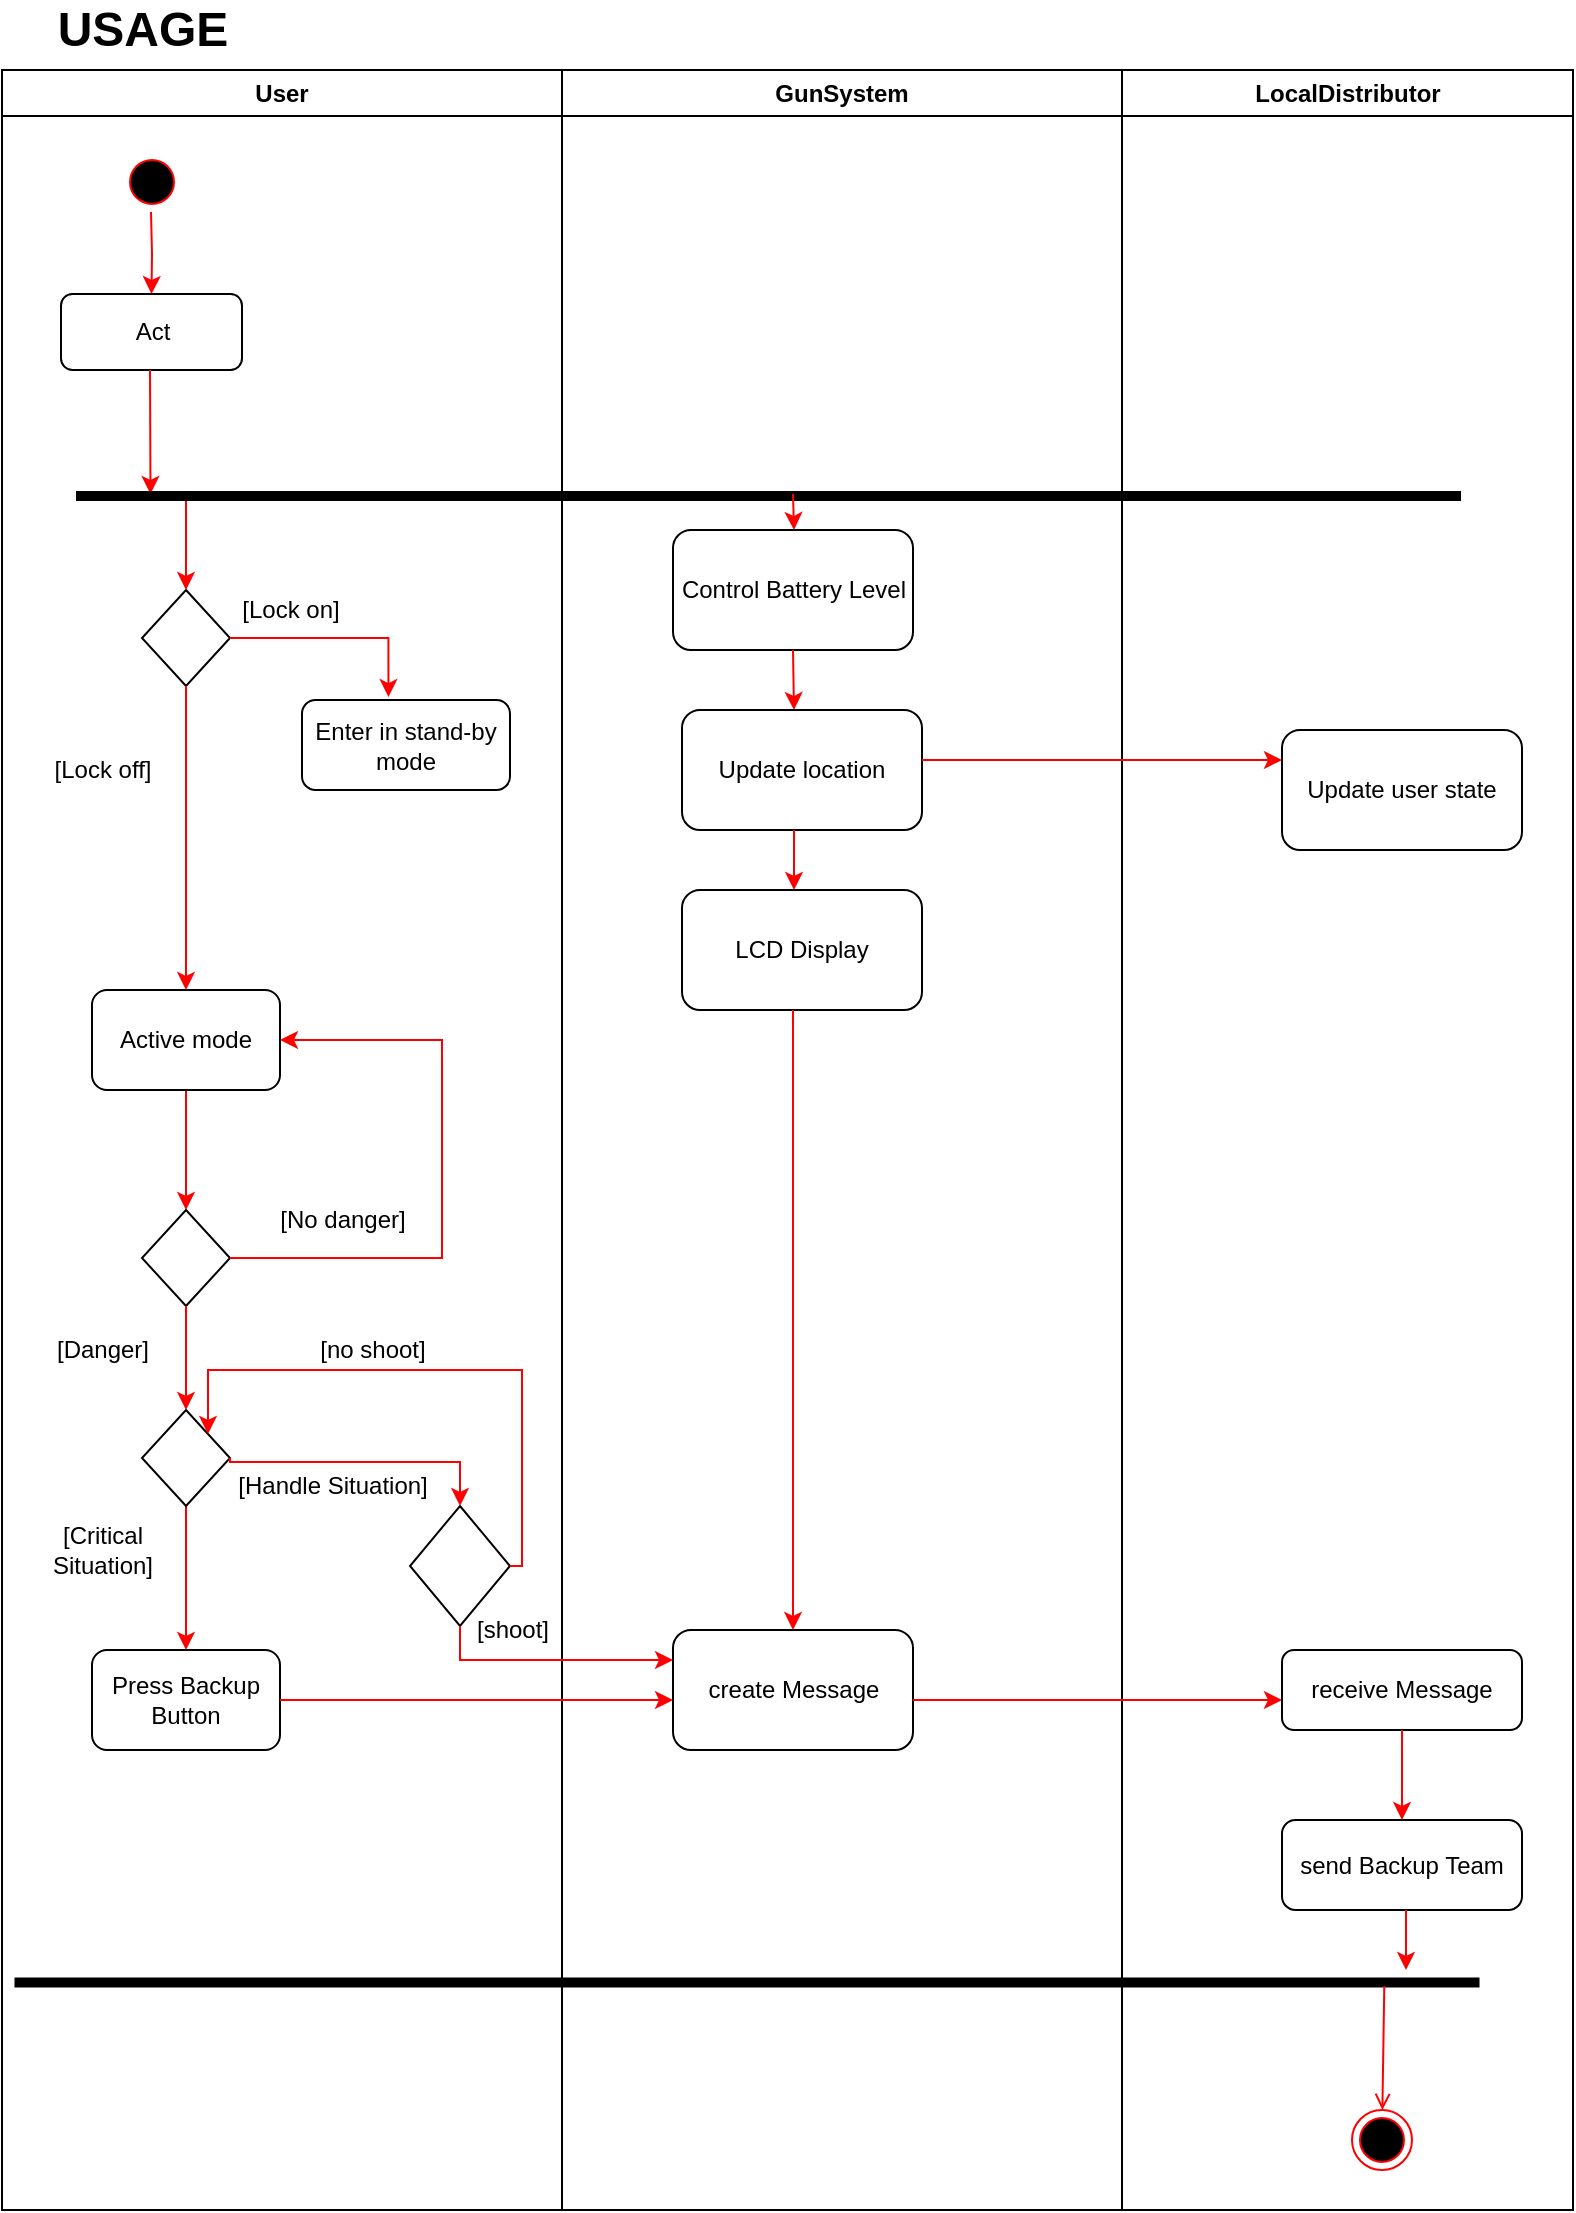 <mxfile version="13.10.9" type="github">
  <diagram name="Page-1" id="e7e014a7-5840-1c2e-5031-d8a46d1fe8dd">
    <mxGraphModel dx="868" dy="395" grid="1" gridSize="10" guides="1" tooltips="1" connect="1" arrows="1" fold="1" page="1" pageScale="1" pageWidth="827" pageHeight="1169" background="#ffffff" math="0" shadow="0">
      <root>
        <mxCell id="0" />
        <mxCell id="1" parent="0" />
        <mxCell id="2" value="User" style="swimlane;whiteSpace=wrap" parent="1" vertex="1">
          <mxGeometry x="20" y="40" width="280" height="1070" as="geometry" />
        </mxCell>
        <mxCell id="XWMNKZMhFV5grl7TRYzP-42" style="edgeStyle=orthogonalEdgeStyle;rounded=0;orthogonalLoop=1;jettySize=auto;html=1;strokeColor=#FF0000;" parent="2" target="XWMNKZMhFV5grl7TRYzP-41" edge="1">
          <mxGeometry relative="1" as="geometry">
            <mxPoint x="74.5" y="71" as="sourcePoint" />
          </mxGeometry>
        </mxCell>
        <mxCell id="5" value="" style="ellipse;shape=startState;fillColor=#000000;strokeColor=#ff0000;" parent="2" vertex="1">
          <mxGeometry x="60" y="41" width="30" height="30" as="geometry" />
        </mxCell>
        <mxCell id="XWMNKZMhFV5grl7TRYzP-41" value="Act" style="rounded=1;whiteSpace=wrap;html=1;" parent="2" vertex="1">
          <mxGeometry x="29.5" y="112" width="90.5" height="38" as="geometry" />
        </mxCell>
        <mxCell id="XWMNKZMhFV5grl7TRYzP-44" value="" style="endArrow=classic;html=1;strokeColor=#FF0000;" parent="2" edge="1">
          <mxGeometry width="50" height="50" relative="1" as="geometry">
            <mxPoint x="74" y="150" as="sourcePoint" />
            <mxPoint x="74.25" y="212" as="targetPoint" />
          </mxGeometry>
        </mxCell>
        <mxCell id="XWMNKZMhFV5grl7TRYzP-46" value="" style="html=1;points=[];perimeter=orthogonalPerimeter;fillColor=#000000;strokeColor=none;rotation=90;" parent="2" vertex="1">
          <mxGeometry x="380.75" y="-133.25" width="5" height="692.5" as="geometry" />
        </mxCell>
        <mxCell id="XWMNKZMhFV5grl7TRYzP-57" value="" style="rhombus;whiteSpace=wrap;html=1;" parent="2" vertex="1">
          <mxGeometry x="70" y="260" width="44" height="48" as="geometry" />
        </mxCell>
        <mxCell id="XWMNKZMhFV5grl7TRYzP-60" value="" style="endArrow=classic;html=1;strokeColor=#FF0000;entryX=0.5;entryY=0;entryDx=0;entryDy=0;" parent="2" source="XWMNKZMhFV5grl7TRYzP-46" target="XWMNKZMhFV5grl7TRYzP-57" edge="1">
          <mxGeometry width="50" height="50" relative="1" as="geometry">
            <mxPoint x="190" y="290" as="sourcePoint" />
            <mxPoint x="190" y="340" as="targetPoint" />
          </mxGeometry>
        </mxCell>
        <mxCell id="XWMNKZMhFV5grl7TRYzP-62" value="&lt;div&gt;Enter in stand-by&lt;/div&gt;&lt;div&gt;mode&lt;br&gt;&lt;/div&gt;" style="rounded=1;whiteSpace=wrap;html=1;" parent="2" vertex="1">
          <mxGeometry x="150" y="315" width="104" height="45" as="geometry" />
        </mxCell>
        <mxCell id="XWMNKZMhFV5grl7TRYzP-61" style="edgeStyle=orthogonalEdgeStyle;rounded=0;orthogonalLoop=1;jettySize=auto;html=1;strokeColor=#FF0000;entryX=0.608;entryY=-0.033;entryDx=0;entryDy=0;entryPerimeter=0;" parent="2" source="XWMNKZMhFV5grl7TRYzP-57" edge="1">
          <mxGeometry relative="1" as="geometry">
            <mxPoint x="193.232" y="313.515" as="targetPoint" />
            <Array as="points">
              <mxPoint x="193" y="284" />
            </Array>
          </mxGeometry>
        </mxCell>
        <mxCell id="XWMNKZMhFV5grl7TRYzP-63" value="[Lock on]" style="text;html=1;align=center;verticalAlign=middle;resizable=0;points=[];autosize=1;" parent="2" vertex="1">
          <mxGeometry x="114" y="260" width="60" height="20" as="geometry" />
        </mxCell>
        <mxCell id="XWMNKZMhFV5grl7TRYzP-64" value="[Lock off]" style="text;html=1;align=center;verticalAlign=middle;resizable=0;points=[];autosize=1;" parent="2" vertex="1">
          <mxGeometry x="20" y="340" width="60" height="20" as="geometry" />
        </mxCell>
        <mxCell id="XWMNKZMhFV5grl7TRYzP-67" style="edgeStyle=orthogonalEdgeStyle;rounded=0;orthogonalLoop=1;jettySize=auto;html=1;entryX=0.5;entryY=0;entryDx=0;entryDy=0;strokeColor=#FF0000;" parent="2" source="XWMNKZMhFV5grl7TRYzP-65" target="XWMNKZMhFV5grl7TRYzP-66" edge="1">
          <mxGeometry relative="1" as="geometry" />
        </mxCell>
        <mxCell id="XWMNKZMhFV5grl7TRYzP-65" value="Active mode" style="rounded=1;whiteSpace=wrap;html=1;" parent="2" vertex="1">
          <mxGeometry x="45" y="460" width="94" height="50" as="geometry" />
        </mxCell>
        <mxCell id="XWMNKZMhFV5grl7TRYzP-59" style="edgeStyle=orthogonalEdgeStyle;rounded=0;orthogonalLoop=1;jettySize=auto;html=1;exitX=0.5;exitY=1;exitDx=0;exitDy=0;strokeColor=#FF0000;entryX=0.5;entryY=0;entryDx=0;entryDy=0;" parent="2" source="XWMNKZMhFV5grl7TRYzP-57" target="XWMNKZMhFV5grl7TRYzP-65" edge="1">
          <mxGeometry relative="1" as="geometry">
            <mxPoint x="92" y="410" as="targetPoint" />
          </mxGeometry>
        </mxCell>
        <mxCell id="XWMNKZMhFV5grl7TRYzP-66" value="" style="rhombus;whiteSpace=wrap;html=1;" parent="2" vertex="1">
          <mxGeometry x="70" y="570" width="44" height="48" as="geometry" />
        </mxCell>
        <mxCell id="XWMNKZMhFV5grl7TRYzP-72" value="&lt;div&gt;[Danger]&lt;br&gt;&lt;/div&gt;" style="text;html=1;align=center;verticalAlign=middle;resizable=0;points=[];autosize=1;" parent="2" vertex="1">
          <mxGeometry x="20" y="630" width="60" height="20" as="geometry" />
        </mxCell>
        <mxCell id="XWMNKZMhFV5grl7TRYzP-68" style="edgeStyle=orthogonalEdgeStyle;rounded=0;orthogonalLoop=1;jettySize=auto;html=1;strokeColor=#FF0000;entryX=1;entryY=0.5;entryDx=0;entryDy=0;" parent="2" source="XWMNKZMhFV5grl7TRYzP-66" target="XWMNKZMhFV5grl7TRYzP-65" edge="1">
          <mxGeometry relative="1" as="geometry">
            <mxPoint x="210" y="480" as="targetPoint" />
            <Array as="points">
              <mxPoint x="220" y="594" />
              <mxPoint x="220" y="485" />
            </Array>
          </mxGeometry>
        </mxCell>
        <mxCell id="XWMNKZMhFV5grl7TRYzP-73" value="&lt;div&gt;[No danger]&lt;br&gt;&lt;/div&gt;" style="text;html=1;align=center;verticalAlign=middle;resizable=0;points=[];autosize=1;" parent="2" vertex="1">
          <mxGeometry x="130" y="565" width="80" height="20" as="geometry" />
        </mxCell>
        <mxCell id="XWMNKZMhFV5grl7TRYzP-74" value="Press Backup Button" style="rounded=1;whiteSpace=wrap;html=1;" parent="2" vertex="1">
          <mxGeometry x="45" y="790" width="94" height="50" as="geometry" />
        </mxCell>
        <mxCell id="XWMNKZMhFV5grl7TRYzP-84" style="edgeStyle=orthogonalEdgeStyle;rounded=0;orthogonalLoop=1;jettySize=auto;html=1;entryX=0.5;entryY=0;entryDx=0;entryDy=0;strokeColor=#FF0000;" parent="2" source="XWMNKZMhFV5grl7TRYzP-83" target="XWMNKZMhFV5grl7TRYzP-74" edge="1">
          <mxGeometry relative="1" as="geometry" />
        </mxCell>
        <mxCell id="XWMNKZMhFV5grl7TRYzP-83" value="" style="rhombus;whiteSpace=wrap;html=1;" parent="2" vertex="1">
          <mxGeometry x="70" y="670" width="44" height="48" as="geometry" />
        </mxCell>
        <mxCell id="XWMNKZMhFV5grl7TRYzP-85" value="&lt;div&gt;[Critical &lt;br&gt;&lt;/div&gt;&lt;div&gt;Situation]&lt;br&gt;&lt;/div&gt;" style="text;html=1;align=center;verticalAlign=middle;resizable=0;points=[];autosize=1;" parent="2" vertex="1">
          <mxGeometry x="15" y="725" width="70" height="30" as="geometry" />
        </mxCell>
        <mxCell id="XWMNKZMhFV5grl7TRYzP-90" value="[Handle Situation]" style="text;html=1;align=center;verticalAlign=middle;resizable=0;points=[];autosize=1;" parent="2" vertex="1">
          <mxGeometry x="110" y="698" width="110" height="20" as="geometry" />
        </mxCell>
        <mxCell id="XWMNKZMhFV5grl7TRYzP-91" value="" style="rhombus;whiteSpace=wrap;html=1;" parent="2" vertex="1">
          <mxGeometry x="204" y="718" width="50" height="60" as="geometry" />
        </mxCell>
        <mxCell id="XWMNKZMhFV5grl7TRYzP-93" style="edgeStyle=orthogonalEdgeStyle;rounded=0;orthogonalLoop=1;jettySize=auto;html=1;strokeColor=#FF0000;entryX=0.5;entryY=0;entryDx=0;entryDy=0;exitX=1;exitY=0.5;exitDx=0;exitDy=0;" parent="2" source="XWMNKZMhFV5grl7TRYzP-83" target="XWMNKZMhFV5grl7TRYzP-91" edge="1">
          <mxGeometry relative="1" as="geometry">
            <mxPoint x="210.002" y="725.005" as="targetPoint" />
            <mxPoint x="130.77" y="695.49" as="sourcePoint" />
            <Array as="points">
              <mxPoint x="114" y="696" />
              <mxPoint x="229" y="696" />
            </Array>
          </mxGeometry>
        </mxCell>
        <mxCell id="XWMNKZMhFV5grl7TRYzP-95" value="[shoot]" style="text;html=1;align=center;verticalAlign=middle;resizable=0;points=[];autosize=1;" parent="2" vertex="1">
          <mxGeometry x="230" y="770" width="50" height="20" as="geometry" />
        </mxCell>
        <mxCell id="XWMNKZMhFV5grl7TRYzP-96" style="edgeStyle=orthogonalEdgeStyle;rounded=0;orthogonalLoop=1;jettySize=auto;html=1;strokeColor=#FF0000;entryX=1;entryY=0;entryDx=0;entryDy=0;" parent="2" source="XWMNKZMhFV5grl7TRYzP-91" target="XWMNKZMhFV5grl7TRYzP-83" edge="1">
          <mxGeometry relative="1" as="geometry">
            <mxPoint x="260" y="650" as="targetPoint" />
            <Array as="points">
              <mxPoint x="260" y="748" />
              <mxPoint x="260" y="650" />
              <mxPoint x="103" y="650" />
            </Array>
          </mxGeometry>
        </mxCell>
        <mxCell id="XWMNKZMhFV5grl7TRYzP-97" value="[no shoot]" style="text;html=1;align=center;verticalAlign=middle;resizable=0;points=[];autosize=1;" parent="2" vertex="1">
          <mxGeometry x="150" y="630" width="70" height="20" as="geometry" />
        </mxCell>
        <mxCell id="3" value="GunSystem" style="swimlane;whiteSpace=wrap" parent="1" vertex="1">
          <mxGeometry x="300" y="40" width="280" height="1070" as="geometry" />
        </mxCell>
        <mxCell id="XWMNKZMhFV5grl7TRYzP-43" value="Control Battery Level" style="rounded=1;whiteSpace=wrap;html=1;" parent="3" vertex="1">
          <mxGeometry x="55.5" y="230" width="120" height="60" as="geometry" />
        </mxCell>
        <mxCell id="XWMNKZMhFV5grl7TRYzP-48" value="" style="endArrow=classic;html=1;strokeColor=#FF0000;" parent="3" edge="1">
          <mxGeometry width="50" height="50" relative="1" as="geometry">
            <mxPoint x="115.5" y="212" as="sourcePoint" />
            <mxPoint x="116" y="230" as="targetPoint" />
          </mxGeometry>
        </mxCell>
        <mxCell id="XWMNKZMhFV5grl7TRYzP-49" value="" style="endArrow=classic;html=1;strokeColor=#FF0000;exitX=0.5;exitY=1;exitDx=0;exitDy=0;" parent="3" source="XWMNKZMhFV5grl7TRYzP-43" edge="1">
          <mxGeometry width="50" height="50" relative="1" as="geometry">
            <mxPoint x="115" y="345" as="sourcePoint" />
            <mxPoint x="116" y="320" as="targetPoint" />
          </mxGeometry>
        </mxCell>
        <mxCell id="XWMNKZMhFV5grl7TRYzP-51" value="Update location" style="rounded=1;whiteSpace=wrap;html=1;" parent="3" vertex="1">
          <mxGeometry x="60" y="320" width="120" height="60" as="geometry" />
        </mxCell>
        <mxCell id="XWMNKZMhFV5grl7TRYzP-52" value="" style="endArrow=classic;html=1;strokeColor=#FF0000;" parent="3" edge="1">
          <mxGeometry width="50" height="50" relative="1" as="geometry">
            <mxPoint x="116" y="380" as="sourcePoint" />
            <mxPoint x="116" y="410" as="targetPoint" />
          </mxGeometry>
        </mxCell>
        <mxCell id="XWMNKZMhFV5grl7TRYzP-54" value="LCD Display" style="rounded=1;whiteSpace=wrap;html=1;" parent="3" vertex="1">
          <mxGeometry x="60" y="410" width="120" height="60" as="geometry" />
        </mxCell>
        <mxCell id="XWMNKZMhFV5grl7TRYzP-76" value="create Message" style="rounded=1;whiteSpace=wrap;html=1;" parent="3" vertex="1">
          <mxGeometry x="55.5" y="780" width="120" height="60" as="geometry" />
        </mxCell>
        <mxCell id="XWMNKZMhFV5grl7TRYzP-75" style="edgeStyle=orthogonalEdgeStyle;rounded=0;orthogonalLoop=1;jettySize=auto;html=1;strokeColor=#FF0000;entryX=0.5;entryY=0;entryDx=0;entryDy=0;" parent="3" source="XWMNKZMhFV5grl7TRYzP-54" target="XWMNKZMhFV5grl7TRYzP-76" edge="1">
          <mxGeometry relative="1" as="geometry">
            <mxPoint x="120" y="650" as="targetPoint" />
            <Array as="points">
              <mxPoint x="116" y="628" />
            </Array>
          </mxGeometry>
        </mxCell>
        <mxCell id="XWMNKZMhFV5grl7TRYzP-87" value="" style="html=1;points=[];perimeter=orthogonalPerimeter;fillColor=#000000;strokeColor=none;rotation=90;" parent="3" vertex="1">
          <mxGeometry x="90" y="590" width="5" height="732.5" as="geometry" />
        </mxCell>
        <mxCell id="4" value="LocalDistributor" style="swimlane;whiteSpace=wrap" parent="1" vertex="1">
          <mxGeometry x="580" y="40" width="225.5" height="1070" as="geometry" />
        </mxCell>
        <mxCell id="XWMNKZMhFV5grl7TRYzP-56" value="Update user state" style="rounded=1;whiteSpace=wrap;html=1;" parent="4" vertex="1">
          <mxGeometry x="80" y="330" width="120" height="60" as="geometry" />
        </mxCell>
        <mxCell id="XWMNKZMhFV5grl7TRYzP-79" value="receive Message" style="rounded=1;whiteSpace=wrap;html=1;" parent="4" vertex="1">
          <mxGeometry x="80" y="790" width="120" height="40" as="geometry" />
        </mxCell>
        <mxCell id="XWMNKZMhFV5grl7TRYzP-81" value="send Backup Team" style="rounded=1;whiteSpace=wrap;html=1;" parent="4" vertex="1">
          <mxGeometry x="80" y="875" width="120" height="45" as="geometry" />
        </mxCell>
        <mxCell id="38" value="" style="ellipse;shape=endState;fillColor=#000000;strokeColor=#ff0000" parent="4" vertex="1">
          <mxGeometry x="115" y="1020" width="30" height="30" as="geometry" />
        </mxCell>
        <mxCell id="XWMNKZMhFV5grl7TRYzP-55" style="edgeStyle=orthogonalEdgeStyle;rounded=0;orthogonalLoop=1;jettySize=auto;html=1;strokeColor=#FF0000;entryX=0;entryY=0.25;entryDx=0;entryDy=0;" parent="1" source="XWMNKZMhFV5grl7TRYzP-51" target="XWMNKZMhFV5grl7TRYzP-56" edge="1">
          <mxGeometry relative="1" as="geometry">
            <mxPoint x="660" y="422" as="targetPoint" />
            <Array as="points">
              <mxPoint x="530" y="385" />
              <mxPoint x="530" y="385" />
            </Array>
          </mxGeometry>
        </mxCell>
        <mxCell id="XWMNKZMhFV5grl7TRYzP-69" style="edgeStyle=orthogonalEdgeStyle;rounded=0;orthogonalLoop=1;jettySize=auto;html=1;strokeColor=#FF0000;" parent="1" source="XWMNKZMhFV5grl7TRYzP-66" edge="1">
          <mxGeometry relative="1" as="geometry">
            <mxPoint x="112" y="710" as="targetPoint" />
          </mxGeometry>
        </mxCell>
        <mxCell id="XWMNKZMhFV5grl7TRYzP-77" style="edgeStyle=orthogonalEdgeStyle;rounded=0;orthogonalLoop=1;jettySize=auto;html=1;strokeColor=#FF0000;" parent="1" source="XWMNKZMhFV5grl7TRYzP-74" target="XWMNKZMhFV5grl7TRYzP-76" edge="1">
          <mxGeometry relative="1" as="geometry">
            <Array as="points">
              <mxPoint x="280" y="855" />
              <mxPoint x="280" y="855" />
            </Array>
          </mxGeometry>
        </mxCell>
        <mxCell id="XWMNKZMhFV5grl7TRYzP-78" style="edgeStyle=orthogonalEdgeStyle;rounded=0;orthogonalLoop=1;jettySize=auto;html=1;strokeColor=#FF0000;" parent="1" source="XWMNKZMhFV5grl7TRYzP-76" target="XWMNKZMhFV5grl7TRYzP-79" edge="1">
          <mxGeometry relative="1" as="geometry">
            <mxPoint x="610" y="855" as="targetPoint" />
            <Array as="points">
              <mxPoint x="620" y="855" />
              <mxPoint x="620" y="855" />
            </Array>
          </mxGeometry>
        </mxCell>
        <mxCell id="XWMNKZMhFV5grl7TRYzP-80" style="edgeStyle=orthogonalEdgeStyle;rounded=0;orthogonalLoop=1;jettySize=auto;html=1;strokeColor=#FF0000;" parent="1" source="XWMNKZMhFV5grl7TRYzP-79" edge="1">
          <mxGeometry relative="1" as="geometry">
            <mxPoint x="720" y="915" as="targetPoint" />
            <Array as="points">
              <mxPoint x="720" y="915" />
            </Array>
          </mxGeometry>
        </mxCell>
        <mxCell id="39" value="" style="endArrow=open;strokeColor=#FF0000;endFill=1;rounded=0;exitX=0.85;exitY=0.065;exitDx=0;exitDy=0;exitPerimeter=0;" parent="1" source="XWMNKZMhFV5grl7TRYzP-87" target="38" edge="1">
          <mxGeometry relative="1" as="geometry">
            <mxPoint x="135" y="990" as="sourcePoint" />
          </mxGeometry>
        </mxCell>
        <mxCell id="XWMNKZMhFV5grl7TRYzP-89" style="edgeStyle=orthogonalEdgeStyle;rounded=0;orthogonalLoop=1;jettySize=auto;html=1;strokeColor=#FF0000;" parent="1" source="XWMNKZMhFV5grl7TRYzP-81" edge="1">
          <mxGeometry relative="1" as="geometry">
            <mxPoint x="722" y="990" as="targetPoint" />
            <Array as="points">
              <mxPoint x="722" y="990" />
              <mxPoint x="722" y="990" />
            </Array>
          </mxGeometry>
        </mxCell>
        <mxCell id="XWMNKZMhFV5grl7TRYzP-94" style="edgeStyle=orthogonalEdgeStyle;rounded=0;orthogonalLoop=1;jettySize=auto;html=1;strokeColor=#FF0000;entryX=0;entryY=0.25;entryDx=0;entryDy=0;" parent="1" source="XWMNKZMhFV5grl7TRYzP-91" target="XWMNKZMhFV5grl7TRYzP-76" edge="1">
          <mxGeometry relative="1" as="geometry">
            <mxPoint x="249" y="850" as="targetPoint" />
            <Array as="points">
              <mxPoint x="249" y="835" />
            </Array>
          </mxGeometry>
        </mxCell>
        <mxCell id="FeiPAWW-NN5Qc9VPznyS-39" value="&lt;b&gt;&lt;font style=&quot;font-size: 24px&quot;&gt;USAGE&lt;/font&gt;&lt;/b&gt;" style="text;html=1;align=center;verticalAlign=middle;resizable=0;points=[];autosize=1;" vertex="1" parent="1">
          <mxGeometry x="40" y="10" width="100" height="20" as="geometry" />
        </mxCell>
      </root>
    </mxGraphModel>
  </diagram>
</mxfile>
